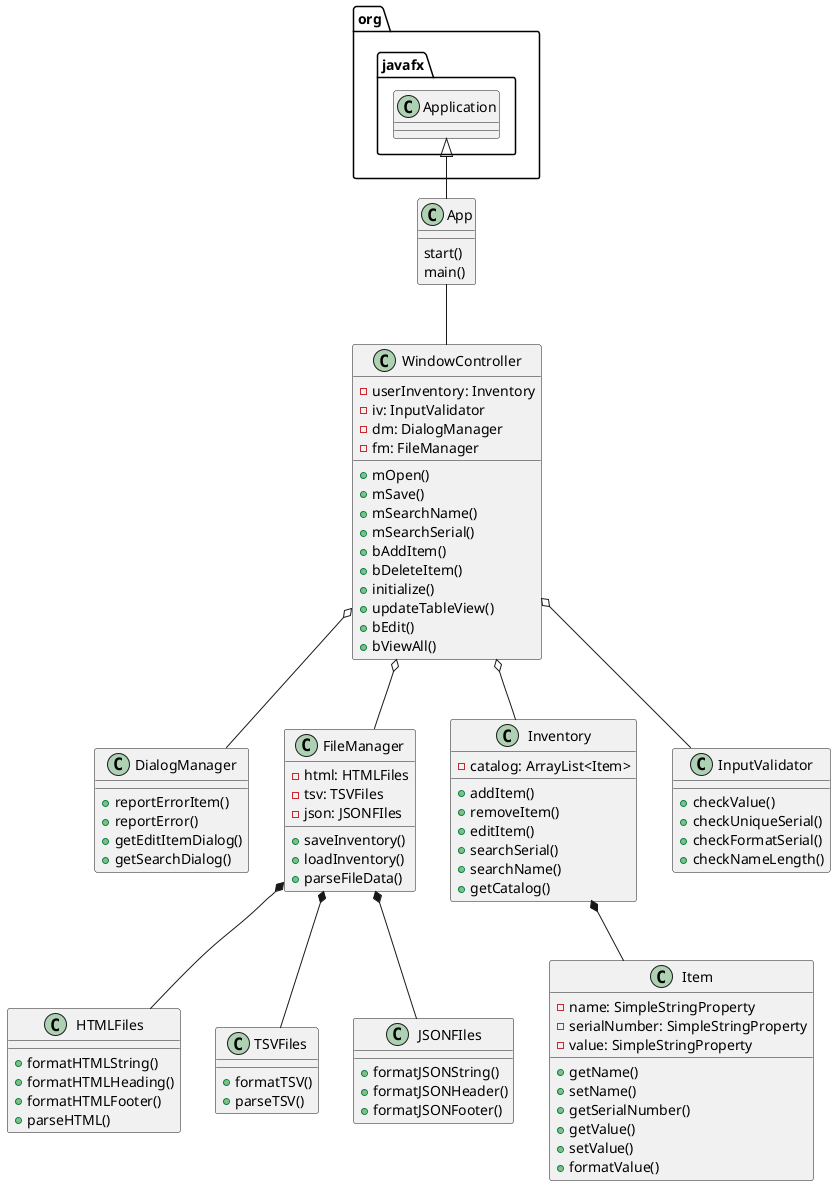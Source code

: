 @startuml
class App{
start()
main()
}

class WindowController{
- userInventory: Inventory
- iv: InputValidator
- dm: DialogManager
- fm: FileManager

+mOpen()
+mSave()
+mSearchName()
+mSearchSerial()
+bAddItem()
+bDeleteItem()
+initialize()
+updateTableView()
+bEdit()
+bViewAll()

}

class DialogManager{
+reportErrorItem()
+reportError()
+getEditItemDialog()
+getSearchDialog()
}

class FileManager{
-html: HTMLFiles
-tsv: TSVFiles
-json: JSONFIles
+saveInventory()
+loadInventory()
+parseFileData()
}

class Inventory{
- catalog: ArrayList<Item>

+addItem()
+removeItem()
+editItem()
+searchSerial()
+searchName()
+getCatalog()
}

class Item{
-name: SimpleStringProperty
-serialNumber: SimpleStringProperty
-value: SimpleStringProperty

+getName()
+setName()
+getSerialNumber()
+getValue()
+setValue()
+formatValue()
}

class InputValidator{
+ checkValue()
+ checkUniqueSerial()
+ checkFormatSerial()
+ checkNameLength()
}

class HTMLFiles{
+formatHTMLString()
+formatHTMLHeading()
+formatHTMLFooter()
+parseHTML()
}

class TSVFiles{
+formatTSV()
+parseTSV()
}

class JSONFIles{
+formatJSONString()
+formatJSONHeader()
+formatJSONFooter()
}


org.javafx.Application <|-- App
App -- WindowController
WindowController o-- DialogManager
WindowController o-- FileManager
WindowController o-- Inventory
Inventory *-- Item
WindowController o-- InputValidator
FileManager *-- HTMLFiles
FileManager *-- TSVFiles
FileManager *-- JSONFIles
@enduml